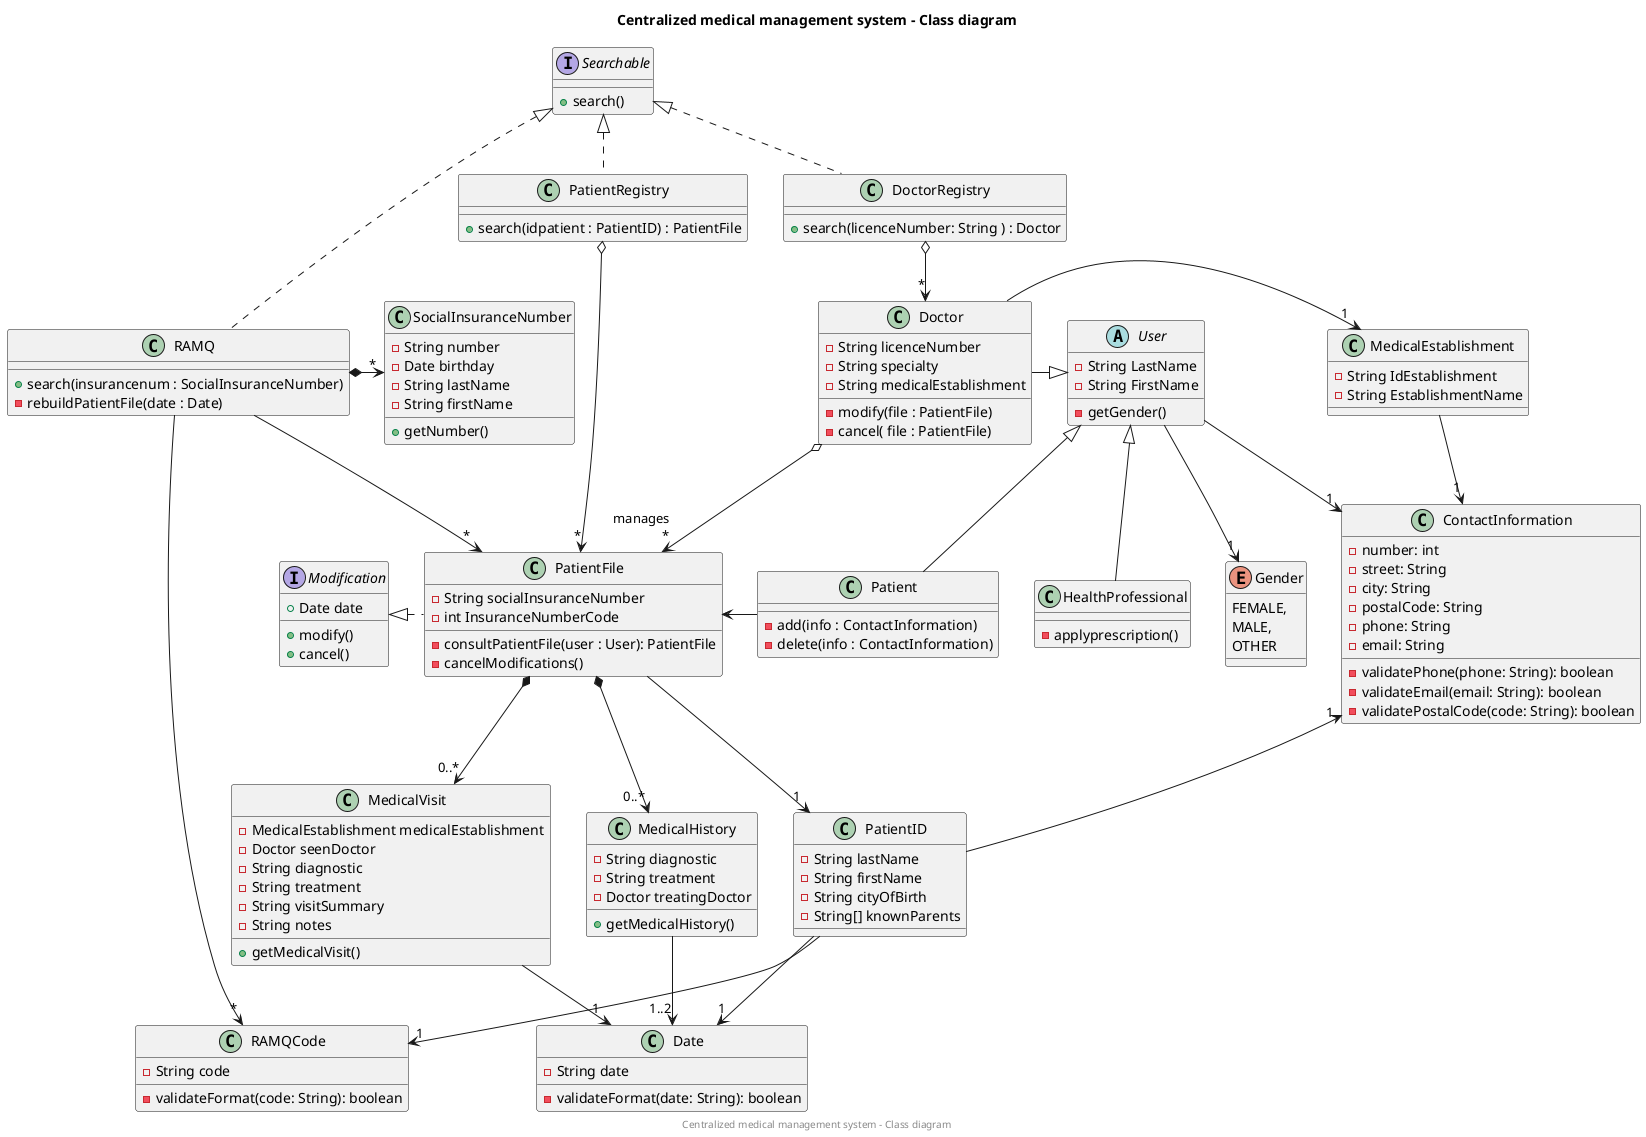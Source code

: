 @startuml
title Centralized medical management system - Class diagram
center footer Centralized medical management system - Class diagram

' TODO : Methods for each class.
' TODO : Add responsibilities? interfaces?
' TODO : clean up

class PatientRegistry {
+ search(idpatient : PatientID) : PatientFile
}
PatientRegistry o-> "*" PatientFile

interface Searchable {
+ search()
}
Searchable <|.. DoctorRegistry
Searchable <|.. PatientRegistry

class DoctorRegistry {
+ search(licenceNumber: String ) : Doctor
}
DoctorRegistry o--> "*" Doctor

class PatientFile{
     -String socialInsuranceNumber
     -int InsuranceNumberCode
'    -PatientID patientID
'    -MedicalVisits[] medicalVisits
'    -MedicalHistory[] medicalHistory

    'PRIVATE METHODS
    - consultPatientFile(user : User): PatientFile
    - cancelModifications()
}

abstract class User{
- String LastName
- String FirstName
{method} - getGender()
}

class RAMQ {
{method} +search(insurancenum : SocialInsuranceNumber)
- rebuildPatientFile(date : Date)

}

class SocialInsuranceNumber {
- String number
- Date birthday
- String lastName
- String firstName
{method} + getNumber()
}

RAMQ *->"*" SocialInsuranceNumber
Searchable <|... RAMQ
RAMQ ->"*" RAMQCode
RAMQ -->"*"PatientFile

class Patient{
{method}- add(info : ContactInformation)
-delete(info : ContactInformation)
}
PatientFile <- Patient

User <|-- Patient
User -->"1" ContactInformation


class HealthProfessional{
{method} - applyprescription()
}

User <|-- HealthProfessional

class MedicalEstablishment{

- String IdEstablishment
- String EstablishmentName

}
MedicalEstablishment ->"1" ContactInformation
Doctor ->"1" MedicalEstablishment

class MedicalHistory{
    -String diagnostic
    -String treatment
    -Doctor treatingDoctor
'    -DatePair datePair
{method} + getMedicalHistory()
}

class MedicalVisit{
    -MedicalEstablishment medicalEstablishment
    -Doctor seenDoctor
'   -Date visitDate
    -String diagnostic
    -String treatment
    -String visitSummary
    -String notes
{method} +getMedicalVisit()
}

class Doctor{
    -String licenceNumber
    -String specialty
    -String medicalEstablishment
{method}-modify(file : PatientFile)
-cancel( file : PatientFile)

}

class PatientID {
    -String lastName
    -String firstName
'    -Date dateOfBirth
    -String cityOfBirth
    -String[] knownParents
}

class ContactInformation {
    - number: int
    - street: String
    - city: String
    - postalCode: String
    - phone: String
    - email: String
'    + modifyContactInfo()
    - validatePhone(phone: String): boolean
    - validateEmail(email: String): boolean
    - validatePostalCode(code: String): boolean
}

'class Interface{
'}

class RAMQCode{
- String code
{method}-validateFormat(code: String): boolean
}

class Date{
    -String date
    -validateFormat(date: String): boolean
}

interface Modification {
+ Date date
{method}+modify()
+ cancel()

}
Modification <|. PatientFile

enum Gender{
    FEMALE,
    MALE,
    OTHER
}

'Interface -- Doctor
'Interface -- PatientFile

Doctor o--> "manages\r*" PatientFile
Doctor -|> User

PatientFile --> "1" PatientID
PatientFile *--> "0..*" MedicalHistory
PatientFile *--> "0..*" MedicalVisit

PatientID --> "1" Date
PatientID --> "1" RAMQCode
User --> "1" Gender

ContactInformation "1" <- PatientID

MedicalHistory --> "1..2" Date
MedicalVisit --> "1" Date

@enduml
